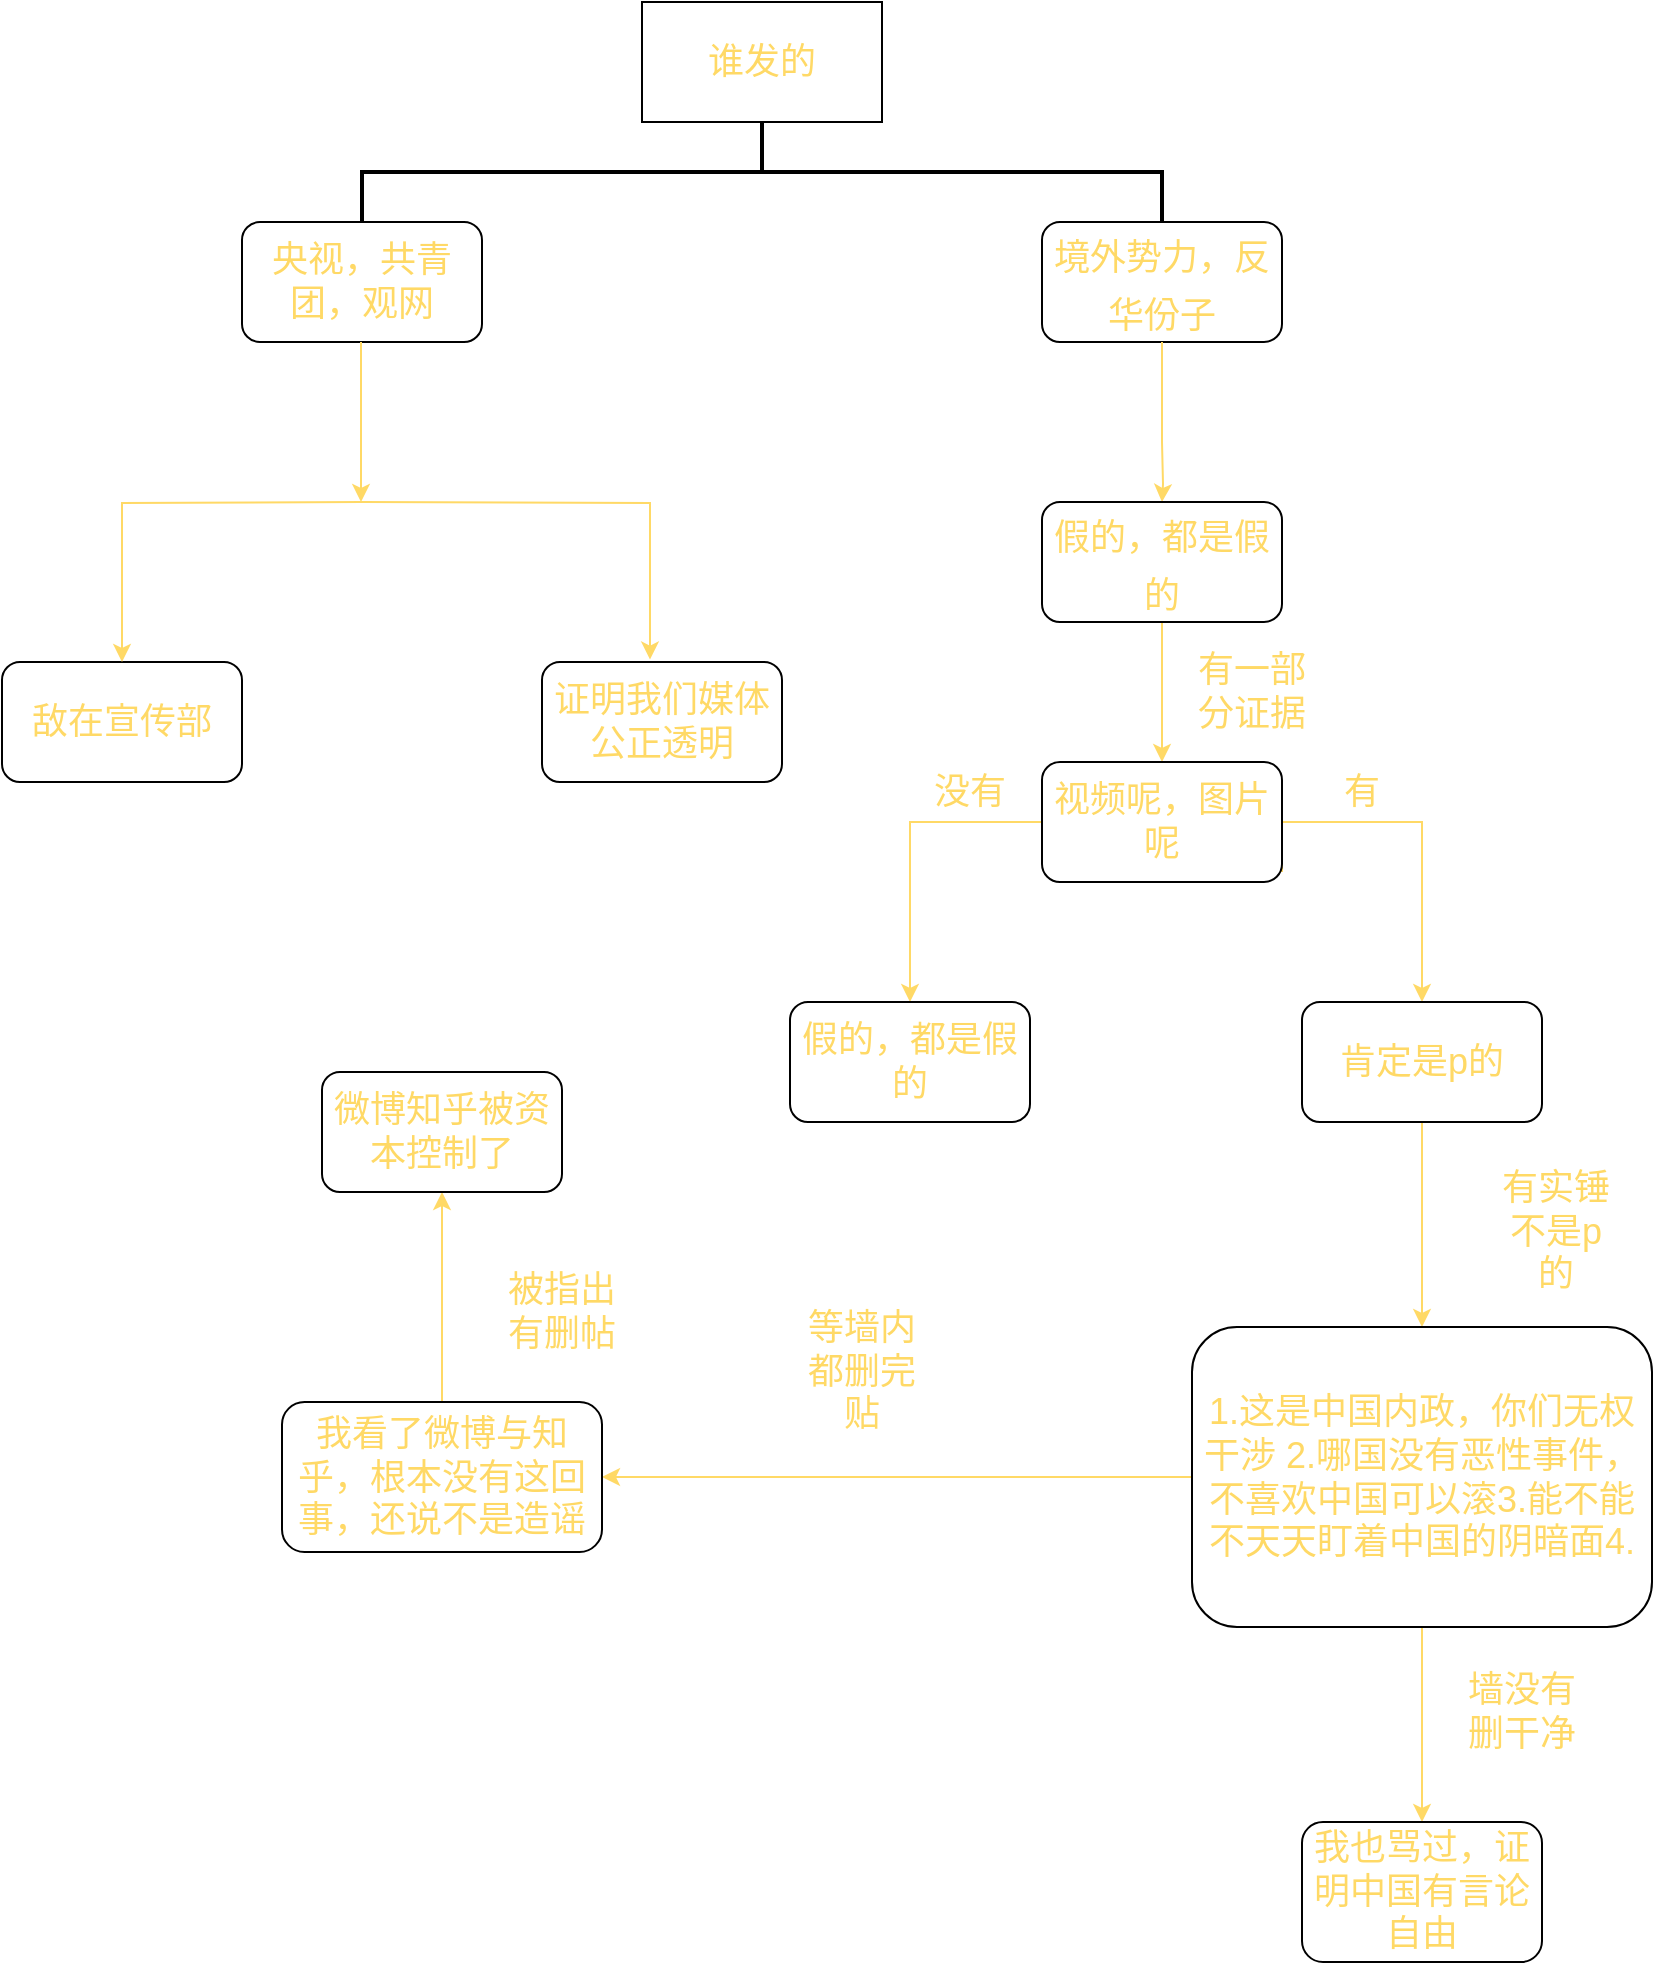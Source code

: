 <mxfile version="20.6.0" type="github">
  <diagram id="C5RBs43oDa-KdzZeNtuy" name="Page-1">
    <mxGraphModel dx="1040" dy="1750" grid="1" gridSize="10" guides="1" tooltips="1" connect="1" arrows="1" fold="1" page="1" pageScale="1" pageWidth="827" pageHeight="1169" math="0" shadow="0">
      <root>
        <mxCell id="WIyWlLk6GJQsqaUBKTNV-0" />
        <mxCell id="WIyWlLk6GJQsqaUBKTNV-1" parent="WIyWlLk6GJQsqaUBKTNV-0" />
        <mxCell id="MDOR29I8IeXnDNKICrHe-99" value="" style="strokeWidth=2;html=1;shape=mxgraph.flowchart.annotation_2;align=left;labelPosition=right;pointerEvents=1;labelBackgroundColor=#FFF4C3;fontSize=24;fontColor=#FFD966;gradientColor=#FFFFFF;direction=south;" vertex="1" parent="WIyWlLk6GJQsqaUBKTNV-1">
          <mxGeometry x="200" y="30" width="400" height="50" as="geometry" />
        </mxCell>
        <mxCell id="MDOR29I8IeXnDNKICrHe-117" value="" style="edgeStyle=orthogonalEdgeStyle;rounded=0;orthogonalLoop=1;jettySize=auto;html=1;strokeColor=#FFD966;fontSize=18;fontColor=#FFD966;startArrow=none;" edge="1" parent="WIyWlLk6GJQsqaUBKTNV-1" target="MDOR29I8IeXnDNKICrHe-116">
          <mxGeometry relative="1" as="geometry">
            <mxPoint x="600" y="190" as="sourcePoint" />
          </mxGeometry>
        </mxCell>
        <mxCell id="MDOR29I8IeXnDNKICrHe-102" value="&lt;font style=&quot;font-size: 18px;&quot;&gt;境外势力，反华份子&lt;/font&gt;" style="rounded=1;whiteSpace=wrap;html=1;labelBackgroundColor=none;fontSize=24;fontColor=#FFD966;gradientColor=#FFFFFF;" vertex="1" parent="WIyWlLk6GJQsqaUBKTNV-1">
          <mxGeometry x="540" y="80" width="120" height="60" as="geometry" />
        </mxCell>
        <mxCell id="MDOR29I8IeXnDNKICrHe-105" value="央视，共青团，观网" style="rounded=1;whiteSpace=wrap;html=1;shadow=0;glass=0;labelBackgroundColor=none;sketch=0;fillStyle=auto;fontSize=18;fontColor=#FFD966;fillColor=default;gradientColor=#FFFFFF;" vertex="1" parent="WIyWlLk6GJQsqaUBKTNV-1">
          <mxGeometry x="140" y="80" width="120" height="60" as="geometry" />
        </mxCell>
        <mxCell id="MDOR29I8IeXnDNKICrHe-107" value="谁发的" style="rounded=0;whiteSpace=wrap;html=1;shadow=0;glass=0;labelBackgroundColor=none;sketch=0;fillStyle=auto;fontSize=18;fontColor=#FFD966;fillColor=default;gradientColor=#FFFFFF;" vertex="1" parent="WIyWlLk6GJQsqaUBKTNV-1">
          <mxGeometry x="340" y="-30" width="120" height="60" as="geometry" />
        </mxCell>
        <mxCell id="MDOR29I8IeXnDNKICrHe-119" value="" style="edgeStyle=orthogonalEdgeStyle;rounded=0;orthogonalLoop=1;jettySize=auto;html=1;strokeColor=#FFD966;fontSize=18;fontColor=#FFD966;" edge="1" parent="WIyWlLk6GJQsqaUBKTNV-1" source="MDOR29I8IeXnDNKICrHe-116">
          <mxGeometry relative="1" as="geometry">
            <mxPoint x="600" y="350" as="targetPoint" />
            <Array as="points">
              <mxPoint x="600" y="310" />
              <mxPoint x="600" y="310" />
            </Array>
          </mxGeometry>
        </mxCell>
        <mxCell id="MDOR29I8IeXnDNKICrHe-116" value="&lt;font style=&quot;font-size: 18px;&quot;&gt;假的，都是假的&lt;/font&gt;" style="whiteSpace=wrap;html=1;fontSize=24;fontColor=#FFD966;rounded=1;labelBackgroundColor=none;gradientColor=#FFFFFF;" vertex="1" parent="WIyWlLk6GJQsqaUBKTNV-1">
          <mxGeometry x="540" y="220" width="120" height="60" as="geometry" />
        </mxCell>
        <mxCell id="MDOR29I8IeXnDNKICrHe-123" value="" style="edgeStyle=orthogonalEdgeStyle;rounded=0;orthogonalLoop=1;jettySize=auto;html=1;strokeColor=#FFD966;fontSize=18;fontColor=#FFD966;endArrow=none;" edge="1" parent="WIyWlLk6GJQsqaUBKTNV-1" source="MDOR29I8IeXnDNKICrHe-102">
          <mxGeometry relative="1" as="geometry">
            <mxPoint x="600" y="140" as="sourcePoint" />
            <mxPoint x="600" y="190" as="targetPoint" />
          </mxGeometry>
        </mxCell>
        <mxCell id="MDOR29I8IeXnDNKICrHe-125" style="edgeStyle=orthogonalEdgeStyle;rounded=0;orthogonalLoop=1;jettySize=auto;html=1;exitX=0.5;exitY=1;exitDx=0;exitDy=0;strokeColor=#FFD966;fontSize=18;fontColor=#FFD966;" edge="1" parent="WIyWlLk6GJQsqaUBKTNV-1">
          <mxGeometry relative="1" as="geometry">
            <mxPoint x="600" y="340" as="sourcePoint" />
            <mxPoint x="600" y="340" as="targetPoint" />
          </mxGeometry>
        </mxCell>
        <mxCell id="MDOR29I8IeXnDNKICrHe-129" value="有一部分证据" style="text;html=1;strokeColor=none;fillColor=none;align=center;verticalAlign=middle;whiteSpace=wrap;rounded=0;shadow=0;glass=0;labelBackgroundColor=none;sketch=0;fillStyle=auto;fontSize=18;fontColor=#FFD966;" vertex="1" parent="WIyWlLk6GJQsqaUBKTNV-1">
          <mxGeometry x="615" y="300" width="60" height="30" as="geometry" />
        </mxCell>
        <mxCell id="MDOR29I8IeXnDNKICrHe-139" value="" style="edgeStyle=orthogonalEdgeStyle;rounded=0;orthogonalLoop=1;jettySize=auto;html=1;strokeColor=#FFD966;fontSize=14;fontColor=#FFD966;exitX=0;exitY=0.5;exitDx=0;exitDy=0;" edge="1" parent="WIyWlLk6GJQsqaUBKTNV-1" source="MDOR29I8IeXnDNKICrHe-172" target="MDOR29I8IeXnDNKICrHe-138">
          <mxGeometry relative="1" as="geometry">
            <mxPoint x="540" y="405" as="sourcePoint" />
          </mxGeometry>
        </mxCell>
        <mxCell id="MDOR29I8IeXnDNKICrHe-141" value="" style="edgeStyle=orthogonalEdgeStyle;rounded=0;orthogonalLoop=1;jettySize=auto;html=1;strokeColor=#FFD966;fontSize=14;fontColor=#FFD966;" edge="1" parent="WIyWlLk6GJQsqaUBKTNV-1" target="MDOR29I8IeXnDNKICrHe-140">
          <mxGeometry relative="1" as="geometry">
            <mxPoint x="660" y="405" as="sourcePoint" />
            <Array as="points">
              <mxPoint x="660" y="380" />
              <mxPoint x="730" y="380" />
            </Array>
          </mxGeometry>
        </mxCell>
        <mxCell id="MDOR29I8IeXnDNKICrHe-134" value="敌在宣传部" style="whiteSpace=wrap;html=1;fontSize=18;fontColor=#FFD966;rounded=1;shadow=0;glass=0;labelBackgroundColor=none;sketch=0;fillStyle=auto;gradientColor=#FFFFFF;" vertex="1" parent="WIyWlLk6GJQsqaUBKTNV-1">
          <mxGeometry x="20" y="300" width="120" height="60" as="geometry" />
        </mxCell>
        <mxCell id="MDOR29I8IeXnDNKICrHe-136" value="证明我们媒体公正透明" style="whiteSpace=wrap;html=1;fontSize=18;fontColor=#FFD966;rounded=1;shadow=0;glass=0;labelBackgroundColor=none;sketch=0;fillStyle=auto;gradientColor=#FFFFFF;" vertex="1" parent="WIyWlLk6GJQsqaUBKTNV-1">
          <mxGeometry x="290" y="300" width="120" height="60" as="geometry" />
        </mxCell>
        <mxCell id="MDOR29I8IeXnDNKICrHe-138" value="假的，都是假的" style="whiteSpace=wrap;html=1;fontSize=18;fontColor=#FFD966;rounded=1;shadow=0;glass=0;labelBackgroundColor=none;sketch=0;fillStyle=auto;gradientColor=#FFFFFF;" vertex="1" parent="WIyWlLk6GJQsqaUBKTNV-1">
          <mxGeometry x="414" y="470" width="120" height="60" as="geometry" />
        </mxCell>
        <mxCell id="MDOR29I8IeXnDNKICrHe-145" value="" style="edgeStyle=orthogonalEdgeStyle;rounded=0;orthogonalLoop=1;jettySize=auto;html=1;strokeColor=#FFD966;fontSize=18;fontColor=#FFD966;" edge="1" parent="WIyWlLk6GJQsqaUBKTNV-1" source="MDOR29I8IeXnDNKICrHe-140" target="MDOR29I8IeXnDNKICrHe-144">
          <mxGeometry relative="1" as="geometry" />
        </mxCell>
        <mxCell id="MDOR29I8IeXnDNKICrHe-140" value="肯定是p的" style="whiteSpace=wrap;html=1;fontSize=18;fontColor=#FFD966;rounded=1;shadow=0;glass=0;labelBackgroundColor=none;sketch=0;fillStyle=auto;gradientColor=#FFFFFF;" vertex="1" parent="WIyWlLk6GJQsqaUBKTNV-1">
          <mxGeometry x="670" y="470" width="120" height="60" as="geometry" />
        </mxCell>
        <mxCell id="MDOR29I8IeXnDNKICrHe-142" value="&lt;font style=&quot;font-size: 18px;&quot;&gt;有&lt;/font&gt;" style="text;html=1;strokeColor=none;fillColor=none;align=center;verticalAlign=middle;whiteSpace=wrap;rounded=0;shadow=0;glass=0;labelBackgroundColor=none;sketch=0;fillStyle=auto;fontSize=14;fontColor=#FFD966;" vertex="1" parent="WIyWlLk6GJQsqaUBKTNV-1">
          <mxGeometry x="670" y="350" width="60" height="30" as="geometry" />
        </mxCell>
        <mxCell id="MDOR29I8IeXnDNKICrHe-143" value="没有" style="text;html=1;strokeColor=none;fillColor=none;align=center;verticalAlign=middle;whiteSpace=wrap;rounded=0;shadow=0;glass=0;labelBackgroundColor=none;sketch=0;fillStyle=auto;fontSize=18;fontColor=#FFD966;" vertex="1" parent="WIyWlLk6GJQsqaUBKTNV-1">
          <mxGeometry x="474" y="350" width="60" height="30" as="geometry" />
        </mxCell>
        <mxCell id="MDOR29I8IeXnDNKICrHe-147" value="" style="edgeStyle=orthogonalEdgeStyle;rounded=0;orthogonalLoop=1;jettySize=auto;html=1;strokeColor=#FFD966;fontSize=12;fontColor=#FFD966;" edge="1" parent="WIyWlLk6GJQsqaUBKTNV-1" source="MDOR29I8IeXnDNKICrHe-144" target="MDOR29I8IeXnDNKICrHe-146">
          <mxGeometry relative="1" as="geometry" />
        </mxCell>
        <mxCell id="MDOR29I8IeXnDNKICrHe-155" value="" style="edgeStyle=orthogonalEdgeStyle;rounded=0;orthogonalLoop=1;jettySize=auto;html=1;strokeColor=#FFD966;fontSize=12;fontColor=#FFD966;" edge="1" parent="WIyWlLk6GJQsqaUBKTNV-1" source="MDOR29I8IeXnDNKICrHe-144" target="MDOR29I8IeXnDNKICrHe-154">
          <mxGeometry relative="1" as="geometry">
            <Array as="points">
              <mxPoint x="530" y="708" />
              <mxPoint x="530" y="708" />
            </Array>
          </mxGeometry>
        </mxCell>
        <mxCell id="MDOR29I8IeXnDNKICrHe-144" value="1.这是中国内政，你们无权干涉 2.哪国没有恶性事件，不喜欢中国可以滚3.能不能不天天盯着中国的阴暗面4.&lt;br&gt;" style="whiteSpace=wrap;html=1;fontSize=18;fontColor=#FFD966;rounded=1;shadow=0;glass=0;labelBackgroundColor=none;sketch=0;fillStyle=auto;gradientColor=#FFFFFF;" vertex="1" parent="WIyWlLk6GJQsqaUBKTNV-1">
          <mxGeometry x="615" y="632.5" width="230" height="150" as="geometry" />
        </mxCell>
        <mxCell id="MDOR29I8IeXnDNKICrHe-146" value="我也骂过，证明中国有言论自由" style="whiteSpace=wrap;html=1;fontSize=18;fontColor=#FFD966;rounded=1;shadow=0;glass=0;labelBackgroundColor=none;sketch=0;fillStyle=auto;gradientColor=#FFFFFF;" vertex="1" parent="WIyWlLk6GJQsqaUBKTNV-1">
          <mxGeometry x="670" y="880" width="120" height="70" as="geometry" />
        </mxCell>
        <mxCell id="MDOR29I8IeXnDNKICrHe-157" value="" style="edgeStyle=orthogonalEdgeStyle;rounded=0;orthogonalLoop=1;jettySize=auto;html=1;strokeColor=#FFD966;fontSize=12;fontColor=#FFD966;" edge="1" parent="WIyWlLk6GJQsqaUBKTNV-1" source="MDOR29I8IeXnDNKICrHe-154" target="MDOR29I8IeXnDNKICrHe-156">
          <mxGeometry relative="1" as="geometry" />
        </mxCell>
        <mxCell id="MDOR29I8IeXnDNKICrHe-154" value="我看了微博与知乎，根本没有这回事，还说不是造谣" style="whiteSpace=wrap;html=1;fontSize=18;fontColor=#FFD966;rounded=1;shadow=0;glass=0;labelBackgroundColor=none;sketch=0;fillStyle=auto;gradientColor=#FFFFFF;" vertex="1" parent="WIyWlLk6GJQsqaUBKTNV-1">
          <mxGeometry x="160" y="670" width="160" height="75" as="geometry" />
        </mxCell>
        <mxCell id="MDOR29I8IeXnDNKICrHe-156" value="微博知乎被资本控制了" style="whiteSpace=wrap;html=1;fontSize=18;fontColor=#FFD966;rounded=1;shadow=0;glass=0;labelBackgroundColor=none;sketch=0;fillStyle=auto;gradientColor=#FFFFFF;" vertex="1" parent="WIyWlLk6GJQsqaUBKTNV-1">
          <mxGeometry x="180" y="505" width="120" height="60" as="geometry" />
        </mxCell>
        <mxCell id="MDOR29I8IeXnDNKICrHe-164" value="" style="endArrow=classic;html=1;rounded=0;strokeColor=#FFD966;fontSize=12;fontColor=#FFD966;" edge="1" parent="WIyWlLk6GJQsqaUBKTNV-1">
          <mxGeometry width="50" height="50" relative="1" as="geometry">
            <mxPoint x="199.5" y="140" as="sourcePoint" />
            <mxPoint x="199.5" y="220" as="targetPoint" />
          </mxGeometry>
        </mxCell>
        <mxCell id="MDOR29I8IeXnDNKICrHe-165" value="" style="endArrow=classic;html=1;rounded=0;strokeColor=#FFD966;fontSize=12;fontColor=#FFD966;edgeStyle=orthogonalEdgeStyle;entryX=0.5;entryY=0;entryDx=0;entryDy=0;" edge="1" parent="WIyWlLk6GJQsqaUBKTNV-1" target="MDOR29I8IeXnDNKICrHe-134">
          <mxGeometry width="50" height="50" relative="1" as="geometry">
            <mxPoint x="200" y="220" as="sourcePoint" />
            <mxPoint x="110" y="220" as="targetPoint" />
          </mxGeometry>
        </mxCell>
        <mxCell id="MDOR29I8IeXnDNKICrHe-168" value="" style="endArrow=classic;html=1;rounded=0;strokeColor=#FFD966;fontSize=12;fontColor=#FFD966;edgeStyle=orthogonalEdgeStyle;entryX=0.45;entryY=-0.02;entryDx=0;entryDy=0;entryPerimeter=0;" edge="1" parent="WIyWlLk6GJQsqaUBKTNV-1" target="MDOR29I8IeXnDNKICrHe-136">
          <mxGeometry width="50" height="50" relative="1" as="geometry">
            <mxPoint x="200" y="220" as="sourcePoint" />
            <mxPoint x="360" y="220" as="targetPoint" />
          </mxGeometry>
        </mxCell>
        <mxCell id="MDOR29I8IeXnDNKICrHe-169" value="&lt;font style=&quot;font-size: 18px;&quot;&gt;墙没有删干净&lt;/font&gt;" style="text;html=1;strokeColor=none;fillColor=none;align=center;verticalAlign=middle;whiteSpace=wrap;rounded=0;shadow=0;glass=0;labelBackgroundColor=none;sketch=0;fillStyle=auto;fontSize=12;fontColor=#FFD966;" vertex="1" parent="WIyWlLk6GJQsqaUBKTNV-1">
          <mxGeometry x="750" y="810" width="60" height="30" as="geometry" />
        </mxCell>
        <mxCell id="MDOR29I8IeXnDNKICrHe-172" value="视频呢，图片呢" style="rounded=1;whiteSpace=wrap;html=1;shadow=0;glass=0;labelBackgroundColor=none;sketch=0;fillStyle=auto;fontSize=18;fontColor=#FFD966;fillColor=default;gradientColor=#FFFFFF;" vertex="1" parent="WIyWlLk6GJQsqaUBKTNV-1">
          <mxGeometry x="540" y="350" width="120" height="60" as="geometry" />
        </mxCell>
        <mxCell id="MDOR29I8IeXnDNKICrHe-174" value="等墙内都删完贴" style="text;html=1;strokeColor=none;fillColor=none;align=center;verticalAlign=middle;whiteSpace=wrap;rounded=0;shadow=0;glass=0;labelBackgroundColor=none;sketch=0;fillStyle=auto;fontSize=18;fontColor=#FFD966;" vertex="1" parent="WIyWlLk6GJQsqaUBKTNV-1">
          <mxGeometry x="420" y="640" width="60" height="30" as="geometry" />
        </mxCell>
        <mxCell id="MDOR29I8IeXnDNKICrHe-175" value="被指出有删帖" style="text;html=1;strokeColor=none;fillColor=none;align=center;verticalAlign=middle;whiteSpace=wrap;rounded=0;shadow=0;glass=0;labelBackgroundColor=none;sketch=0;fillStyle=auto;fontSize=18;fontColor=#FFD966;" vertex="1" parent="WIyWlLk6GJQsqaUBKTNV-1">
          <mxGeometry x="270" y="610" width="60" height="30" as="geometry" />
        </mxCell>
        <mxCell id="MDOR29I8IeXnDNKICrHe-176" value="有实锤不是p的" style="text;html=1;strokeColor=none;fillColor=none;align=center;verticalAlign=middle;whiteSpace=wrap;rounded=0;shadow=0;glass=0;labelBackgroundColor=none;sketch=0;fillStyle=auto;fontSize=18;fontColor=#FFD966;" vertex="1" parent="WIyWlLk6GJQsqaUBKTNV-1">
          <mxGeometry x="767" y="570" width="60" height="30" as="geometry" />
        </mxCell>
      </root>
    </mxGraphModel>
  </diagram>
</mxfile>
